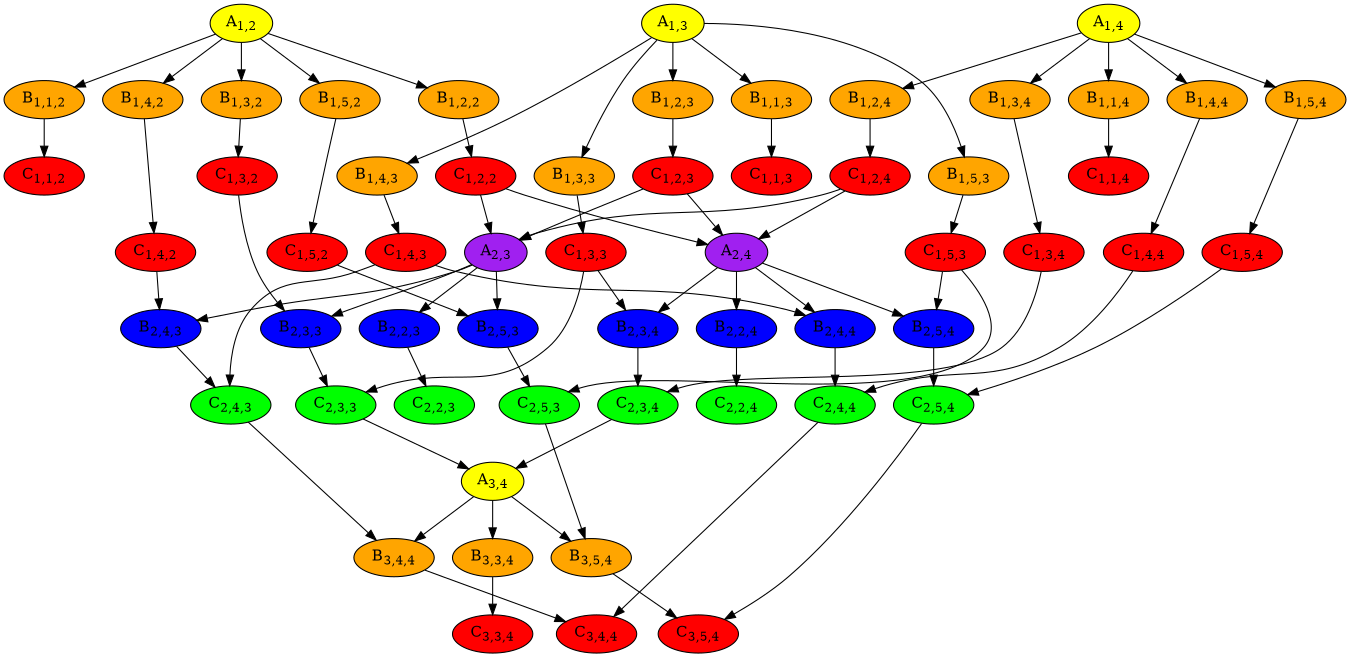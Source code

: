 digraph "Examples/4x4" {
	size="9,6"
	0 -> 1
	0 -> 3
	0 -> 5
	0 -> 7
	0 -> 9
	0 [label=<A<SUB>1,2</SUB>> fillcolor=yellow style=filled]
	1 -> 2
	1 [label=<B<SUB>1,1,2</SUB>> fillcolor=orange style=filled]
	2 [label=<C<SUB>1,1,2</SUB>> fillcolor=red style=filled]
	3 -> 4
	3 [label=<B<SUB>1,2,2</SUB>> fillcolor=orange style=filled]
	4 -> 33
	4 -> 42
	4 [label=<C<SUB>1,2,2</SUB>> fillcolor=red style=filled]
	5 -> 6
	5 [label=<B<SUB>1,3,2</SUB>> fillcolor=orange style=filled]
	6 -> 36
	6 [label=<C<SUB>1,3,2</SUB>> fillcolor=red style=filled]
	7 -> 8
	7 [label=<B<SUB>1,4,2</SUB>> fillcolor=orange style=filled]
	8 -> 38
	8 [label=<C<SUB>1,4,2</SUB>> fillcolor=red style=filled]
	9 -> 10
	9 [label=<B<SUB>1,5,2</SUB>> fillcolor=orange style=filled]
	10 -> 40
	10 [label=<C<SUB>1,5,2</SUB>> fillcolor=red style=filled]
	11 -> 12
	11 -> 14
	11 -> 16
	11 -> 18
	11 -> 20
	11 [label=<A<SUB>1,3</SUB>> fillcolor=yellow style=filled]
	12 -> 13
	12 [label=<B<SUB>1,1,3</SUB>> fillcolor=orange style=filled]
	13 [label=<C<SUB>1,1,3</SUB>> fillcolor=red style=filled]
	14 -> 15
	14 [label=<B<SUB>1,2,3</SUB>> fillcolor=orange style=filled]
	15 -> 33
	15 -> 42
	15 [label=<C<SUB>1,2,3</SUB>> fillcolor=red style=filled]
	16 -> 17
	16 [label=<B<SUB>1,3,3</SUB>> fillcolor=orange style=filled]
	17 -> 37
	17 -> 45
	17 [label=<C<SUB>1,3,3</SUB>> fillcolor=red style=filled]
	18 -> 19
	18 [label=<B<SUB>1,4,3</SUB>> fillcolor=orange style=filled]
	19 -> 39
	19 -> 47
	19 [label=<C<SUB>1,4,3</SUB>> fillcolor=red style=filled]
	20 -> 21
	20 [label=<B<SUB>1,5,3</SUB>> fillcolor=orange style=filled]
	21 -> 41
	21 -> 49
	21 [label=<C<SUB>1,5,3</SUB>> fillcolor=red style=filled]
	22 -> 23
	22 -> 25
	22 -> 27
	22 -> 29
	22 -> 31
	22 [label=<A<SUB>1,4</SUB>> fillcolor=yellow style=filled]
	23 -> 24
	23 [label=<B<SUB>1,1,4</SUB>> fillcolor=orange style=filled]
	24 [label=<C<SUB>1,1,4</SUB>> fillcolor=red style=filled]
	25 -> 26
	25 [label=<B<SUB>1,2,4</SUB>> fillcolor=orange style=filled]
	26 -> 33
	26 -> 42
	26 [label=<C<SUB>1,2,4</SUB>> fillcolor=red style=filled]
	27 -> 28
	27 [label=<B<SUB>1,3,4</SUB>> fillcolor=orange style=filled]
	28 -> 46
	28 [label=<C<SUB>1,3,4</SUB>> fillcolor=red style=filled]
	29 -> 30
	29 [label=<B<SUB>1,4,4</SUB>> fillcolor=orange style=filled]
	30 -> 48
	30 [label=<C<SUB>1,4,4</SUB>> fillcolor=red style=filled]
	31 -> 32
	31 [label=<B<SUB>1,5,4</SUB>> fillcolor=orange style=filled]
	32 -> 50
	32 [label=<C<SUB>1,5,4</SUB>> fillcolor=red style=filled]
	33 -> 34
	33 -> 36
	33 -> 38
	33 -> 40
	33 [label=<A<SUB>2,3</SUB>> fillcolor=purple style=filled]
	34 -> 35
	34 [label=<B<SUB>2,2,3</SUB>> fillcolor=blue style=filled]
	35 [label=<C<SUB>2,2,3</SUB>> fillcolor=green style=filled]
	36 -> 37
	36 [label=<B<SUB>2,3,3</SUB>> fillcolor=blue style=filled]
	37 -> 51
	37 [label=<C<SUB>2,3,3</SUB>> fillcolor=green style=filled]
	38 -> 39
	38 [label=<B<SUB>2,4,3</SUB>> fillcolor=blue style=filled]
	39 -> 54
	39 [label=<C<SUB>2,4,3</SUB>> fillcolor=green style=filled]
	40 -> 41
	40 [label=<B<SUB>2,5,3</SUB>> fillcolor=blue style=filled]
	41 -> 56
	41 [label=<C<SUB>2,5,3</SUB>> fillcolor=green style=filled]
	42 -> 43
	42 -> 45
	42 -> 47
	42 -> 49
	42 [label=<A<SUB>2,4</SUB>> fillcolor=purple style=filled]
	43 -> 44
	43 [label=<B<SUB>2,2,4</SUB>> fillcolor=blue style=filled]
	44 [label=<C<SUB>2,2,4</SUB>> fillcolor=green style=filled]
	45 -> 46
	45 [label=<B<SUB>2,3,4</SUB>> fillcolor=blue style=filled]
	46 -> 51
	46 [label=<C<SUB>2,3,4</SUB>> fillcolor=green style=filled]
	47 -> 48
	47 [label=<B<SUB>2,4,4</SUB>> fillcolor=blue style=filled]
	48 -> 55
	48 [label=<C<SUB>2,4,4</SUB>> fillcolor=green style=filled]
	49 -> 50
	49 [label=<B<SUB>2,5,4</SUB>> fillcolor=blue style=filled]
	50 -> 57
	50 [label=<C<SUB>2,5,4</SUB>> fillcolor=green style=filled]
	51 -> 52
	51 -> 54
	51 -> 56
	51 [label=<A<SUB>3,4</SUB>> fillcolor=yellow style=filled]
	52 -> 53
	52 [label=<B<SUB>3,3,4</SUB>> fillcolor=orange style=filled]
	53 [label=<C<SUB>3,3,4</SUB>> fillcolor=red style=filled]
	54 -> 55
	54 [label=<B<SUB>3,4,4</SUB>> fillcolor=orange style=filled]
	55 [label=<C<SUB>3,4,4</SUB>> fillcolor=red style=filled]
	56 -> 57
	56 [label=<B<SUB>3,5,4</SUB>> fillcolor=orange style=filled]
	57 [label=<C<SUB>3,5,4</SUB>> fillcolor=red style=filled]
}
